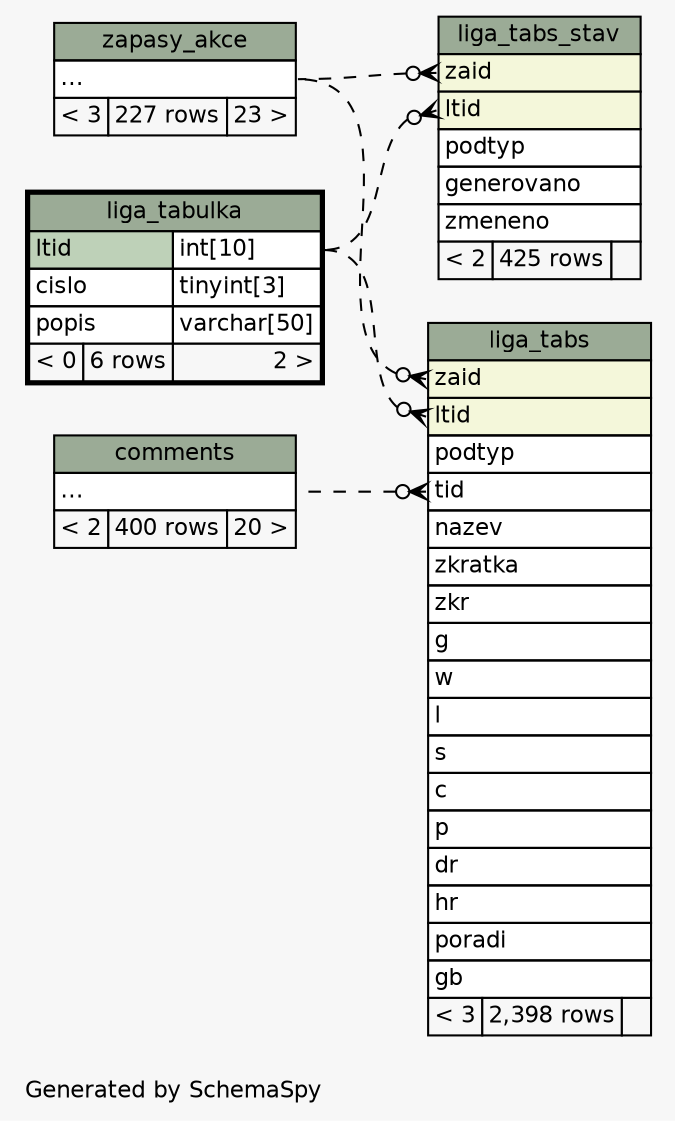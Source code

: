 // dot 2.38.0 on Mac OS X 10.9.4
// SchemaSpy rev 590
digraph "impliedTwoDegreesRelationshipsDiagram" {
  graph [
    rankdir="RL"
    bgcolor="#f7f7f7"
    label="\nGenerated by SchemaSpy"
    labeljust="l"
    nodesep="0.18"
    ranksep="0.46"
    fontname="Helvetica"
    fontsize="11"
  ];
  node [
    fontname="Helvetica"
    fontsize="11"
    shape="plaintext"
  ];
  edge [
    arrowsize="0.8"
  ];
  "liga_tabs":"ltid":w -> "liga_tabulka":"ltid.type":e [arrowhead=none dir=back arrowtail=crowodot style=dashed];
  "liga_tabs":"tid":w -> "comments":"elipses":e [arrowhead=none dir=back arrowtail=crowodot style=dashed];
  "liga_tabs":"zaid":w -> "zapasy_akce":"elipses":e [arrowhead=none dir=back arrowtail=crowodot style=dashed];
  "liga_tabs_stav":"ltid":w -> "liga_tabulka":"ltid.type":e [arrowhead=none dir=back arrowtail=crowodot style=dashed];
  "liga_tabs_stav":"zaid":w -> "zapasy_akce":"elipses":e [arrowhead=none dir=back arrowtail=crowodot style=dashed];
  "comments" [
    label=<
    <TABLE BORDER="0" CELLBORDER="1" CELLSPACING="0" BGCOLOR="#ffffff">
      <TR><TD COLSPAN="3" BGCOLOR="#9bab96" ALIGN="CENTER">comments</TD></TR>
      <TR><TD PORT="elipses" COLSPAN="3" ALIGN="LEFT">...</TD></TR>
      <TR><TD ALIGN="LEFT" BGCOLOR="#f7f7f7">&lt; 2</TD><TD ALIGN="RIGHT" BGCOLOR="#f7f7f7">400 rows</TD><TD ALIGN="RIGHT" BGCOLOR="#f7f7f7">20 &gt;</TD></TR>
    </TABLE>>
    URL="comments.html"
    tooltip="comments"
  ];
  "liga_tabs" [
    label=<
    <TABLE BORDER="0" CELLBORDER="1" CELLSPACING="0" BGCOLOR="#ffffff">
      <TR><TD COLSPAN="3" BGCOLOR="#9bab96" ALIGN="CENTER">liga_tabs</TD></TR>
      <TR><TD PORT="zaid" COLSPAN="3" BGCOLOR="#f4f7da" ALIGN="LEFT">zaid</TD></TR>
      <TR><TD PORT="ltid" COLSPAN="3" BGCOLOR="#f4f7da" ALIGN="LEFT">ltid</TD></TR>
      <TR><TD PORT="podtyp" COLSPAN="3" ALIGN="LEFT">podtyp</TD></TR>
      <TR><TD PORT="tid" COLSPAN="3" ALIGN="LEFT">tid</TD></TR>
      <TR><TD PORT="nazev" COLSPAN="3" ALIGN="LEFT">nazev</TD></TR>
      <TR><TD PORT="zkratka" COLSPAN="3" ALIGN="LEFT">zkratka</TD></TR>
      <TR><TD PORT="zkr" COLSPAN="3" ALIGN="LEFT">zkr</TD></TR>
      <TR><TD PORT="g" COLSPAN="3" ALIGN="LEFT">g</TD></TR>
      <TR><TD PORT="w" COLSPAN="3" ALIGN="LEFT">w</TD></TR>
      <TR><TD PORT="l" COLSPAN="3" ALIGN="LEFT">l</TD></TR>
      <TR><TD PORT="s" COLSPAN="3" ALIGN="LEFT">s</TD></TR>
      <TR><TD PORT="c" COLSPAN="3" ALIGN="LEFT">c</TD></TR>
      <TR><TD PORT="p" COLSPAN="3" ALIGN="LEFT">p</TD></TR>
      <TR><TD PORT="dr" COLSPAN="3" ALIGN="LEFT">dr</TD></TR>
      <TR><TD PORT="hr" COLSPAN="3" ALIGN="LEFT">hr</TD></TR>
      <TR><TD PORT="poradi" COLSPAN="3" ALIGN="LEFT">poradi</TD></TR>
      <TR><TD PORT="gb" COLSPAN="3" ALIGN="LEFT">gb</TD></TR>
      <TR><TD ALIGN="LEFT" BGCOLOR="#f7f7f7">&lt; 3</TD><TD ALIGN="RIGHT" BGCOLOR="#f7f7f7">2,398 rows</TD><TD ALIGN="RIGHT" BGCOLOR="#f7f7f7">  </TD></TR>
    </TABLE>>
    URL="liga_tabs.html"
    tooltip="liga_tabs"
  ];
  "liga_tabs_stav" [
    label=<
    <TABLE BORDER="0" CELLBORDER="1" CELLSPACING="0" BGCOLOR="#ffffff">
      <TR><TD COLSPAN="3" BGCOLOR="#9bab96" ALIGN="CENTER">liga_tabs_stav</TD></TR>
      <TR><TD PORT="zaid" COLSPAN="3" BGCOLOR="#f4f7da" ALIGN="LEFT">zaid</TD></TR>
      <TR><TD PORT="ltid" COLSPAN="3" BGCOLOR="#f4f7da" ALIGN="LEFT">ltid</TD></TR>
      <TR><TD PORT="podtyp" COLSPAN="3" ALIGN="LEFT">podtyp</TD></TR>
      <TR><TD PORT="generovano" COLSPAN="3" ALIGN="LEFT">generovano</TD></TR>
      <TR><TD PORT="zmeneno" COLSPAN="3" ALIGN="LEFT">zmeneno</TD></TR>
      <TR><TD ALIGN="LEFT" BGCOLOR="#f7f7f7">&lt; 2</TD><TD ALIGN="RIGHT" BGCOLOR="#f7f7f7">425 rows</TD><TD ALIGN="RIGHT" BGCOLOR="#f7f7f7">  </TD></TR>
    </TABLE>>
    URL="liga_tabs_stav.html"
    tooltip="liga_tabs_stav"
  ];
  "liga_tabulka" [
    label=<
    <TABLE BORDER="2" CELLBORDER="1" CELLSPACING="0" BGCOLOR="#ffffff">
      <TR><TD COLSPAN="3" BGCOLOR="#9bab96" ALIGN="CENTER">liga_tabulka</TD></TR>
      <TR><TD PORT="ltid" COLSPAN="2" BGCOLOR="#bed1b8" ALIGN="LEFT">ltid</TD><TD PORT="ltid.type" ALIGN="LEFT">int[10]</TD></TR>
      <TR><TD PORT="cislo" COLSPAN="2" ALIGN="LEFT">cislo</TD><TD PORT="cislo.type" ALIGN="LEFT">tinyint[3]</TD></TR>
      <TR><TD PORT="popis" COLSPAN="2" ALIGN="LEFT">popis</TD><TD PORT="popis.type" ALIGN="LEFT">varchar[50]</TD></TR>
      <TR><TD ALIGN="LEFT" BGCOLOR="#f7f7f7">&lt; 0</TD><TD ALIGN="RIGHT" BGCOLOR="#f7f7f7">6 rows</TD><TD ALIGN="RIGHT" BGCOLOR="#f7f7f7">2 &gt;</TD></TR>
    </TABLE>>
    URL="liga_tabulka.html"
    tooltip="liga_tabulka"
  ];
  "zapasy_akce" [
    label=<
    <TABLE BORDER="0" CELLBORDER="1" CELLSPACING="0" BGCOLOR="#ffffff">
      <TR><TD COLSPAN="3" BGCOLOR="#9bab96" ALIGN="CENTER">zapasy_akce</TD></TR>
      <TR><TD PORT="elipses" COLSPAN="3" ALIGN="LEFT">...</TD></TR>
      <TR><TD ALIGN="LEFT" BGCOLOR="#f7f7f7">&lt; 3</TD><TD ALIGN="RIGHT" BGCOLOR="#f7f7f7">227 rows</TD><TD ALIGN="RIGHT" BGCOLOR="#f7f7f7">23 &gt;</TD></TR>
    </TABLE>>
    URL="zapasy_akce.html"
    tooltip="zapasy_akce"
  ];
}
